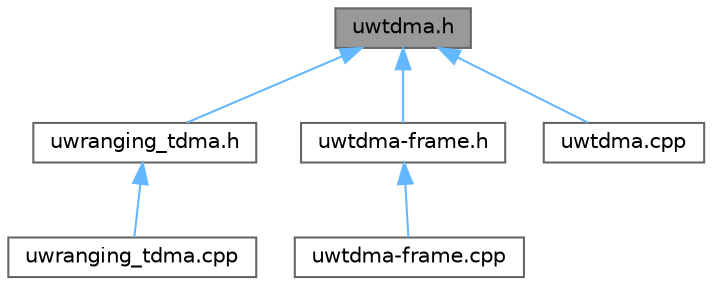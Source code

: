 digraph "uwtdma.h"
{
 // LATEX_PDF_SIZE
  bgcolor="transparent";
  edge [fontname=Helvetica,fontsize=10,labelfontname=Helvetica,labelfontsize=10];
  node [fontname=Helvetica,fontsize=10,shape=box,height=0.2,width=0.4];
  Node1 [id="Node000001",label="uwtdma.h",height=0.2,width=0.4,color="gray40", fillcolor="grey60", style="filled", fontcolor="black",tooltip="Provides the definition of the class UWTDMA."];
  Node1 -> Node2 [id="edge1_Node000001_Node000002",dir="back",color="steelblue1",style="solid",tooltip=" "];
  Node2 [id="Node000002",label="uwranging_tdma.h",height=0.2,width=0.4,color="grey40", fillcolor="white", style="filled",URL="$uwranging__tdma_8h.html",tooltip="Provides the definition of the class UwRangingTDMA."];
  Node2 -> Node3 [id="edge2_Node000002_Node000003",dir="back",color="steelblue1",style="solid",tooltip=" "];
  Node3 [id="Node000003",label="uwranging_tdma.cpp",height=0.2,width=0.4,color="grey40", fillcolor="white", style="filled",URL="$uwranging__tdma_8cpp.html",tooltip="Provides the implementation of the class UwRangingTDMA."];
  Node1 -> Node4 [id="edge3_Node000001_Node000004",dir="back",color="steelblue1",style="solid",tooltip=" "];
  Node4 [id="Node000004",label="uwtdma-frame.h",height=0.2,width=0.4,color="grey40", fillcolor="white", style="filled",URL="$uwtdma-frame_8h.html",tooltip="Provides the definition of the class UWTDMA_FRAME."];
  Node4 -> Node5 [id="edge4_Node000004_Node000005",dir="back",color="steelblue1",style="solid",tooltip=" "];
  Node5 [id="Node000005",label="uwtdma-frame.cpp",height=0.2,width=0.4,color="grey40", fillcolor="white", style="filled",URL="$uwtdma-frame_8cpp.html",tooltip="Provides the implementation of the class UWTDMA_FRAME."];
  Node1 -> Node6 [id="edge5_Node000001_Node000006",dir="back",color="steelblue1",style="solid",tooltip=" "];
  Node6 [id="Node000006",label="uwtdma.cpp",height=0.2,width=0.4,color="grey40", fillcolor="white", style="filled",URL="$uwtdma_8cpp.html",tooltip="Provides the implementation of the class UWTDMA."];
}
